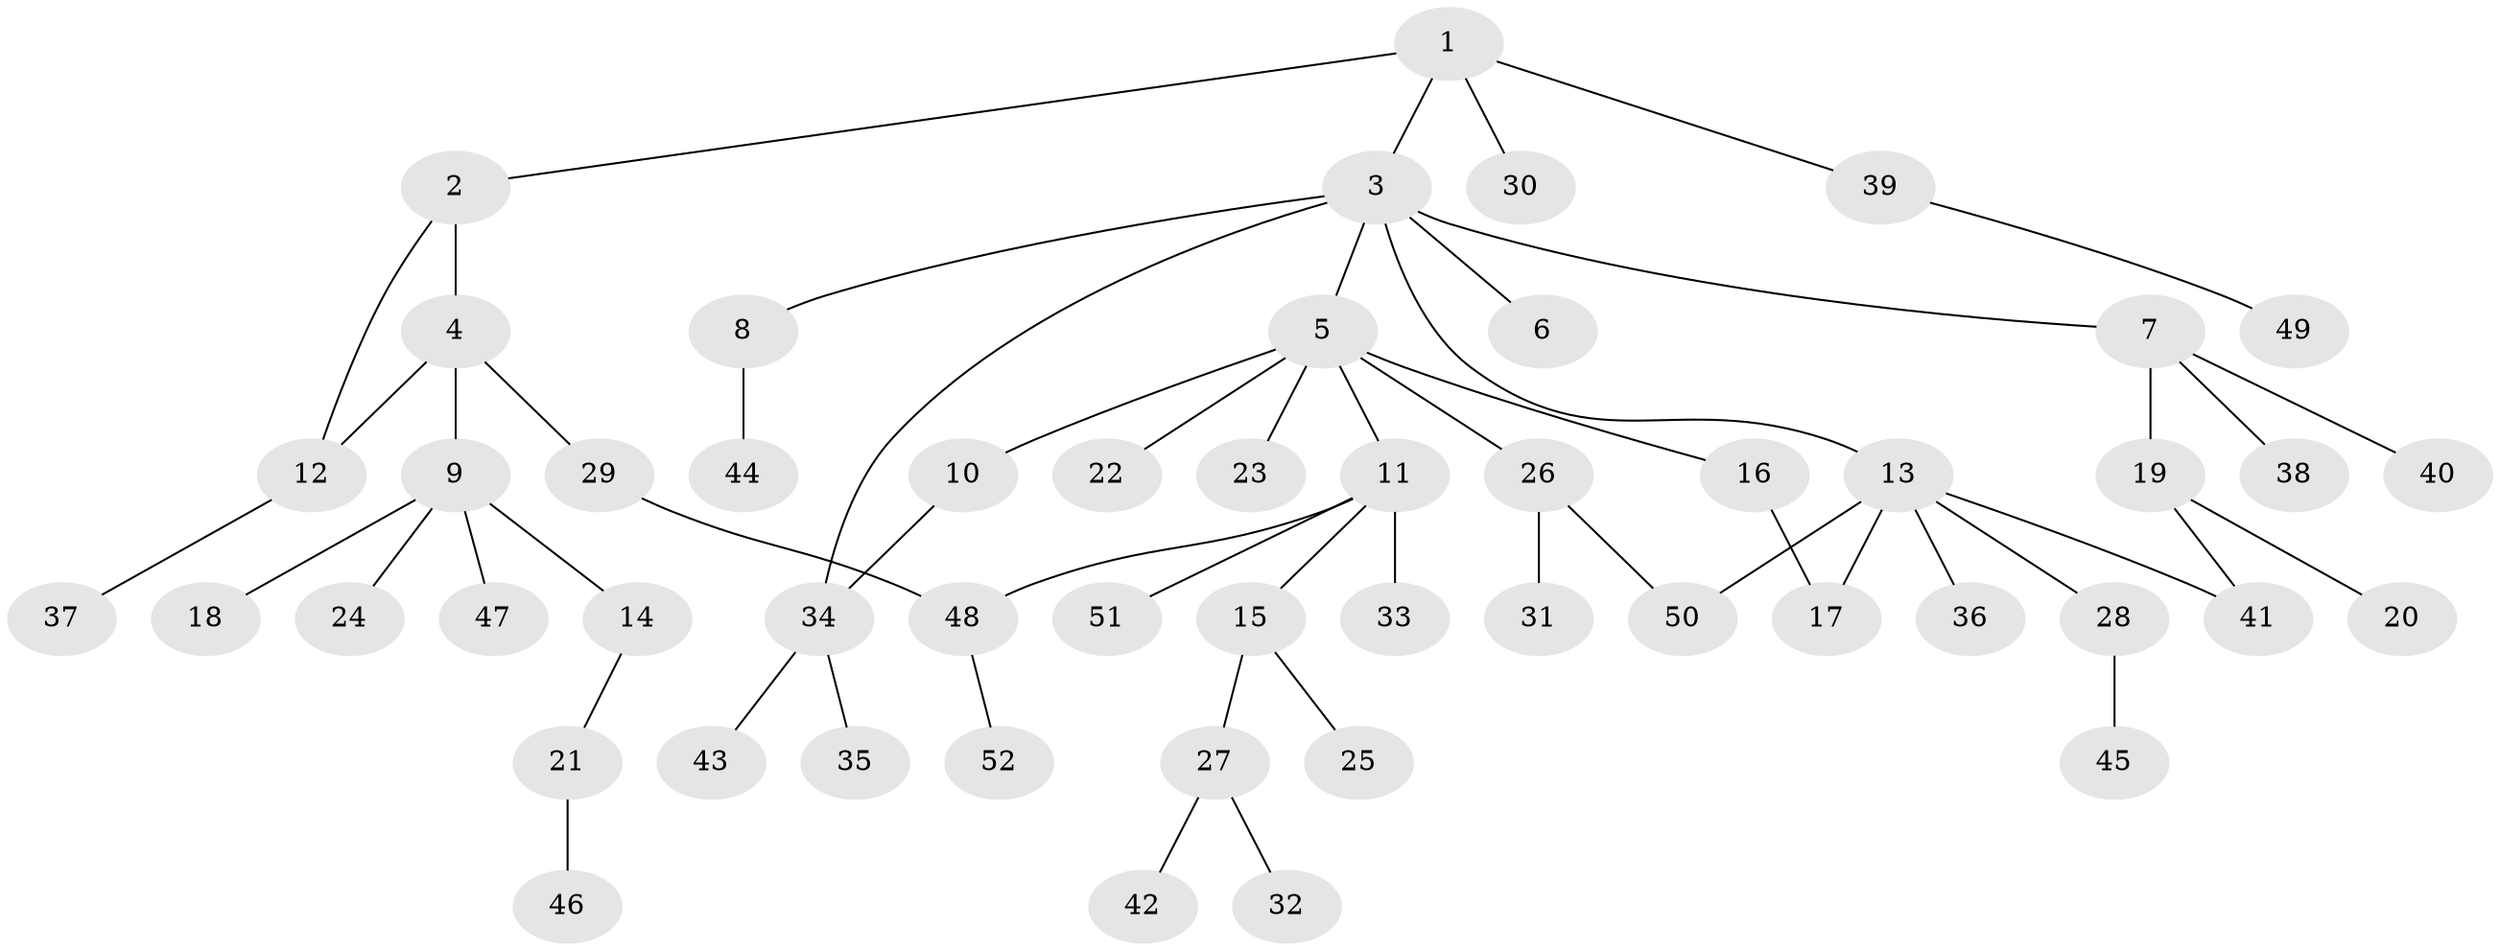 // Generated by graph-tools (version 1.1) at 2025/34/03/09/25 02:34:11]
// undirected, 52 vertices, 57 edges
graph export_dot {
graph [start="1"]
  node [color=gray90,style=filled];
  1;
  2;
  3;
  4;
  5;
  6;
  7;
  8;
  9;
  10;
  11;
  12;
  13;
  14;
  15;
  16;
  17;
  18;
  19;
  20;
  21;
  22;
  23;
  24;
  25;
  26;
  27;
  28;
  29;
  30;
  31;
  32;
  33;
  34;
  35;
  36;
  37;
  38;
  39;
  40;
  41;
  42;
  43;
  44;
  45;
  46;
  47;
  48;
  49;
  50;
  51;
  52;
  1 -- 2;
  1 -- 3;
  1 -- 30;
  1 -- 39;
  2 -- 4;
  2 -- 12;
  3 -- 5;
  3 -- 6;
  3 -- 7;
  3 -- 8;
  3 -- 13;
  3 -- 34;
  4 -- 9;
  4 -- 29;
  4 -- 12;
  5 -- 10;
  5 -- 11;
  5 -- 16;
  5 -- 22;
  5 -- 23;
  5 -- 26;
  7 -- 19;
  7 -- 38;
  7 -- 40;
  8 -- 44;
  9 -- 14;
  9 -- 18;
  9 -- 24;
  9 -- 47;
  10 -- 34;
  11 -- 15;
  11 -- 33;
  11 -- 48;
  11 -- 51;
  12 -- 37;
  13 -- 28;
  13 -- 36;
  13 -- 41;
  13 -- 17;
  13 -- 50;
  14 -- 21;
  15 -- 25;
  15 -- 27;
  16 -- 17;
  19 -- 20;
  19 -- 41;
  21 -- 46;
  26 -- 31;
  26 -- 50;
  27 -- 32;
  27 -- 42;
  28 -- 45;
  29 -- 48;
  34 -- 35;
  34 -- 43;
  39 -- 49;
  48 -- 52;
}
